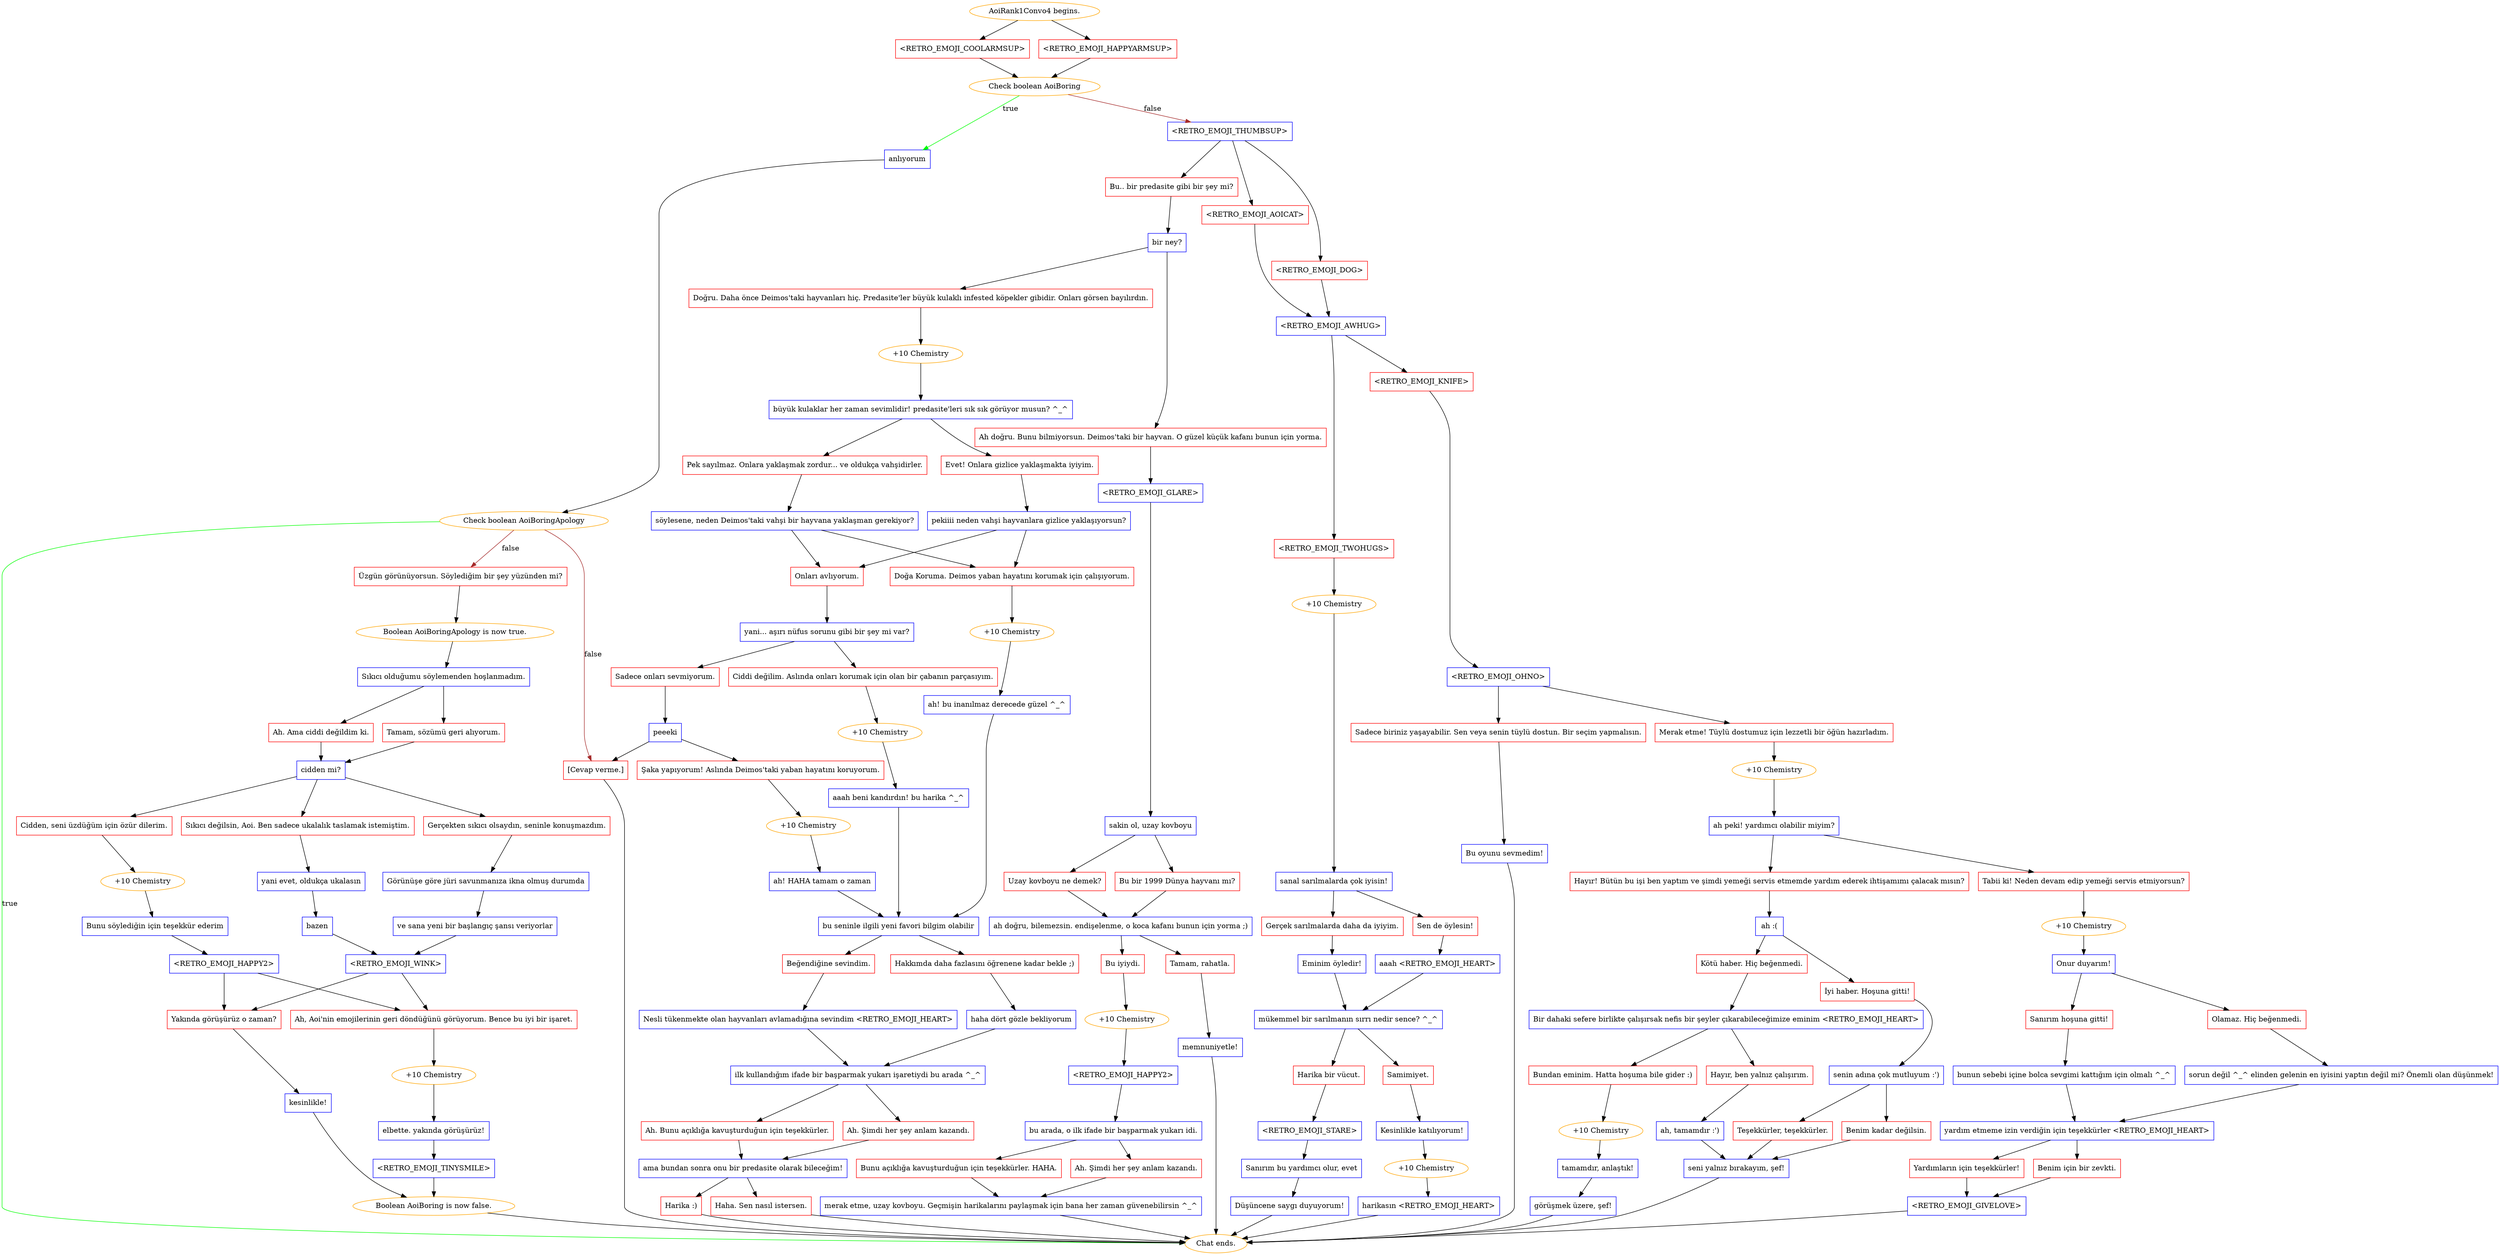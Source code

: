 digraph {
	"AoiRank1Convo4 begins." [color=orange];
		"AoiRank1Convo4 begins." -> j3984780202;
		"AoiRank1Convo4 begins." -> j3752937470;
	j3984780202 [label="<RETRO_EMOJI_COOLARMSUP>",shape=box,color=red];
		j3984780202 -> j2595172628;
	j3752937470 [label="<RETRO_EMOJI_HAPPYARMSUP>",shape=box,color=red];
		j3752937470 -> j2595172628;
	j2595172628 [label="Check boolean AoiBoring",color=orange];
		j2595172628 -> j3133327183 [label=true,color=green];
		j2595172628 -> j3325986911 [label=false,color=brown];
	j3133327183 [label="anlıyorum",shape=box,color=blue];
		j3133327183 -> j526861043;
	j3325986911 [label="<RETRO_EMOJI_THUMBSUP>",shape=box,color=blue];
		j3325986911 -> j3739495555;
		j3325986911 -> j2081296480;
		j3325986911 -> j3337479088;
	j526861043 [label="Check boolean AoiBoringApology",color=orange];
		j526861043 -> "Chat ends." [label=true,color=green];
		j526861043 -> j584251706 [label=false,color=brown];
		j526861043 -> j638777845 [label=false,color=brown];
	j3739495555 [label="Bu.. bir predasite gibi bir şey mi?",shape=box,color=red];
		j3739495555 -> j3991624984;
	j2081296480 [label="<RETRO_EMOJI_AOICAT>",shape=box,color=red];
		j2081296480 -> j1255677952;
	j3337479088 [label="<RETRO_EMOJI_DOG>",shape=box,color=red];
		j3337479088 -> j1255677952;
	"Chat ends." [color=orange];
	j584251706 [label="Üzgün görünüyorsun. Söylediğim bir şey yüzünden mi?",shape=box,color=red];
		j584251706 -> j4176584797;
	j638777845 [label="[Cevap verme.]",shape=box,color=red];
		j638777845 -> "Chat ends.";
	j3991624984 [label="bir ney?",shape=box,color=blue];
		j3991624984 -> j4189504590;
		j3991624984 -> j1569414669;
	j1255677952 [label="<RETRO_EMOJI_AWHUG>",shape=box,color=blue];
		j1255677952 -> j1480009206;
		j1255677952 -> j1327752491;
	j4176584797 [label="Boolean AoiBoringApology is now true.",color=orange];
		j4176584797 -> j3839910284;
	j4189504590 [label="Doğru. Daha önce Deimos'taki hayvanları hiç. Predasite'ler büyük kulaklı infested köpekler gibidir. Onları görsen bayılırdın.",shape=box,color=red];
		j4189504590 -> j2360611153;
	j1569414669 [label="Ah doğru. Bunu bilmiyorsun. Deimos'taki bir hayvan. O güzel küçük kafanı bunun için yorma.",shape=box,color=red];
		j1569414669 -> j2324313293;
	j1480009206 [label="<RETRO_EMOJI_TWOHUGS>",shape=box,color=red];
		j1480009206 -> j1920517274;
	j1327752491 [label="<RETRO_EMOJI_KNIFE>",shape=box,color=red];
		j1327752491 -> j2504863452;
	j3839910284 [label="Sıkıcı olduğumu söylemenden hoşlanmadım.",shape=box,color=blue];
		j3839910284 -> j211169897;
		j3839910284 -> j3814492013;
	j2360611153 [label="+10 Chemistry",color=orange];
		j2360611153 -> j9716299;
	j2324313293 [label="<RETRO_EMOJI_GLARE>",shape=box,color=blue];
		j2324313293 -> j656196128;
	j1920517274 [label="+10 Chemistry",color=orange];
		j1920517274 -> j2107473370;
	j2504863452 [label="<RETRO_EMOJI_OHNO>",shape=box,color=blue];
		j2504863452 -> j457291361;
		j2504863452 -> j3290231575;
	j211169897 [label="Ah. Ama ciddi değildim ki.",shape=box,color=red];
		j211169897 -> j3015065051;
	j3814492013 [label="Tamam, sözümü geri alıyorum.",shape=box,color=red];
		j3814492013 -> j3015065051;
	j9716299 [label="büyük kulaklar her zaman sevimlidir! predasite'leri sık sık görüyor musun? ^_^",shape=box,color=blue];
		j9716299 -> j2857546635;
		j9716299 -> j83455623;
	j656196128 [label="sakin ol, uzay kovboyu",shape=box,color=blue];
		j656196128 -> j1337336390;
		j656196128 -> j103028867;
	j2107473370 [label="sanal sarılmalarda çok iyisin!",shape=box,color=blue];
		j2107473370 -> j3268637359;
		j2107473370 -> j1136173870;
	j457291361 [label="Sadece biriniz yaşayabilir. Sen veya senin tüylü dostun. Bir seçim yapmalısın.",shape=box,color=red];
		j457291361 -> j1164849375;
	j3290231575 [label="Merak etme! Tüylü dostumuz için lezzetli bir öğün hazırladım.",shape=box,color=red];
		j3290231575 -> j2634326514;
	j3015065051 [label="cidden mi?",shape=box,color=blue];
		j3015065051 -> j4098423726;
		j3015065051 -> j660339834;
		j3015065051 -> j1287534827;
	j2857546635 [label="Pek sayılmaz. Onlara yaklaşmak zordur... ve oldukça vahşidirler.",shape=box,color=red];
		j2857546635 -> j1824503479;
	j83455623 [label="Evet! Onlara gizlice yaklaşmakta iyiyim.",shape=box,color=red];
		j83455623 -> j2173585078;
	j1337336390 [label="Uzay kovboyu ne demek?",shape=box,color=red];
		j1337336390 -> j2189624713;
	j103028867 [label="Bu bir 1999 Dünya hayvanı mı?",shape=box,color=red];
		j103028867 -> j2189624713;
	j3268637359 [label="Gerçek sarılmalarda daha da iyiyim.",shape=box,color=red];
		j3268637359 -> j1549229543;
	j1136173870 [label="Sen de öylesin!",shape=box,color=red];
		j1136173870 -> j3989875513;
	j1164849375 [label="Bu oyunu sevmedim!",shape=box,color=blue];
		j1164849375 -> "Chat ends.";
	j2634326514 [label="+10 Chemistry",color=orange];
		j2634326514 -> j4176419069;
	j4098423726 [label="Cidden, seni üzdüğüm için özür dilerim.",shape=box,color=red];
		j4098423726 -> j1774773255;
	j660339834 [label="Sıkıcı değilsin, Aoi. Ben sadece ukalalık taslamak istemiştim.",shape=box,color=red];
		j660339834 -> j2210200040;
	j1287534827 [label="Gerçekten sıkıcı olsaydın, seninle konuşmazdım.",shape=box,color=red];
		j1287534827 -> j384803520;
	j1824503479 [label="söylesene, neden Deimos'taki vahşi bir hayvana yaklaşman gerekiyor?",shape=box,color=blue];
		j1824503479 -> j1064933597;
		j1824503479 -> j2582656190;
	j2173585078 [label="pekiiii neden vahşi hayvanlara gizlice yaklaşıyorsun?",shape=box,color=blue];
		j2173585078 -> j1064933597;
		j2173585078 -> j2582656190;
	j2189624713 [label="ah doğru, bilemezsin. endişelenme, o koca kafanı bunun için yorma ;)",shape=box,color=blue];
		j2189624713 -> j1091208207;
		j2189624713 -> j1160484172;
	j1549229543 [label="Eminim öyledir!",shape=box,color=blue];
		j1549229543 -> j3459767805;
	j3989875513 [label="aaah <RETRO_EMOJI_HEART>",shape=box,color=blue];
		j3989875513 -> j3459767805;
	j4176419069 [label="ah peki! yardımcı olabilir miyim?",shape=box,color=blue];
		j4176419069 -> j1906186293;
		j4176419069 -> j3409630039;
	j1774773255 [label="+10 Chemistry",color=orange];
		j1774773255 -> j2320087952;
	j2210200040 [label="yani evet, oldukça ukalasın",shape=box,color=blue];
		j2210200040 -> j1392590889;
	j384803520 [label="Görünüşe göre jüri savunmanıza ikna olmuş durumda",shape=box,color=blue];
		j384803520 -> j1492194761;
	j1064933597 [label="Onları avlıyorum.",shape=box,color=red];
		j1064933597 -> j342619319;
	j2582656190 [label="Doğa Koruma. Deimos yaban hayatını korumak için çalışıyorum.",shape=box,color=red];
		j2582656190 -> j2852711051;
	j1091208207 [label="Bu iyiydi.",shape=box,color=red];
		j1091208207 -> j2553003083;
	j1160484172 [label="Tamam, rahatla.",shape=box,color=red];
		j1160484172 -> j2664431240;
	j3459767805 [label="mükemmel bir sarılmanın sırrı nedir sence? ^_^",shape=box,color=blue];
		j3459767805 -> j508730217;
		j3459767805 -> j2201847832;
	j1906186293 [label="Hayır! Bütün bu işi ben yaptım ve şimdi yemeği servis etmemde yardım ederek ihtişamımı çalacak mısın?",shape=box,color=red];
		j1906186293 -> j2326195693;
	j3409630039 [label="Tabii ki! Neden devam edip yemeği servis etmiyorsun?",shape=box,color=red];
		j3409630039 -> j242630336;
	j2320087952 [label="Bunu söylediğin için teşekkür ederim",shape=box,color=blue];
		j2320087952 -> j2436274820;
	j1392590889 [label="bazen",shape=box,color=blue];
		j1392590889 -> j4047046790;
	j1492194761 [label="ve sana yeni bir başlangıç şansı veriyorlar",shape=box,color=blue];
		j1492194761 -> j4047046790;
	j342619319 [label="yani... aşırı nüfus sorunu gibi bir şey mi var?",shape=box,color=blue];
		j342619319 -> j3932757131;
		j342619319 -> j299677006;
	j2852711051 [label="+10 Chemistry",color=orange];
		j2852711051 -> j2321285449;
	j2553003083 [label="+10 Chemistry",color=orange];
		j2553003083 -> j3710757282;
	j2664431240 [label="memnuniyetle!",shape=box,color=blue];
		j2664431240 -> "Chat ends.";
	j508730217 [label="Harika bir vücut.",shape=box,color=red];
		j508730217 -> j1411360857;
	j2201847832 [label="Samimiyet.",shape=box,color=red];
		j2201847832 -> j211372266;
	j2326195693 [label="ah :(",shape=box,color=blue];
		j2326195693 -> j2350805819;
		j2326195693 -> j2440750762;
	j242630336 [label="+10 Chemistry",color=orange];
		j242630336 -> j3852052885;
	j2436274820 [label="<RETRO_EMOJI_HAPPY2>",shape=box,color=blue];
		j2436274820 -> j1557390146;
		j2436274820 -> j3871648761;
	j4047046790 [label="<RETRO_EMOJI_WINK>",shape=box,color=blue];
		j4047046790 -> j1557390146;
		j4047046790 -> j3871648761;
	j3932757131 [label="Sadece onları sevmiyorum.",shape=box,color=red];
		j3932757131 -> j3992921508;
	j299677006 [label="Ciddi değilim. Aslında onları korumak için olan bir çabanın parçasıyım.",shape=box,color=red];
		j299677006 -> j2145913173;
	j2321285449 [label="ah! bu inanılmaz derecede güzel ^_^",shape=box,color=blue];
		j2321285449 -> j3293226169;
	j3710757282 [label="<RETRO_EMOJI_HAPPY2>",shape=box,color=blue];
		j3710757282 -> j2539678818;
	j1411360857 [label="<RETRO_EMOJI_STARE>",shape=box,color=blue];
		j1411360857 -> j819665633;
	j211372266 [label="Kesinlikle katılıyorum!",shape=box,color=blue];
		j211372266 -> j1825878555;
	j2350805819 [label="Kötü haber. Hiç beğenmedi.",shape=box,color=red];
		j2350805819 -> j2154017601;
	j2440750762 [label="İyi haber. Hoşuna gitti!",shape=box,color=red];
		j2440750762 -> j3950814628;
	j3852052885 [label="Onur duyarım!",shape=box,color=blue];
		j3852052885 -> j2412555718;
		j3852052885 -> j476049668;
	j1557390146 [label="Yakında görüşürüz o zaman?",shape=box,color=red];
		j1557390146 -> j4242524694;
	j3871648761 [label="Ah, Aoi'nin emojilerinin geri döndüğünü görüyorum. Bence bu iyi bir işaret.",shape=box,color=red];
		j3871648761 -> j1310290076;
	j3992921508 [label="peeeki",shape=box,color=blue];
		j3992921508 -> j2822093016;
		j3992921508 -> j638777845;
	j2145913173 [label="+10 Chemistry",color=orange];
		j2145913173 -> j4234136150;
	j3293226169 [label="bu seninle ilgili yeni favori bilgim olabilir",shape=box,color=blue];
		j3293226169 -> j895249064;
		j3293226169 -> j3980492256;
	j2539678818 [label="bu arada, o ilk ifade bir başparmak yukarı idi.",shape=box,color=blue];
		j2539678818 -> j1508897366;
		j2539678818 -> j3241624341;
	j819665633 [label="Sanırım bu yardımcı olur, evet",shape=box,color=blue];
		j819665633 -> j3396513991;
	j1825878555 [label="+10 Chemistry",color=orange];
		j1825878555 -> j2774014615;
	j2154017601 [label="Bir dahaki sefere birlikte çalışırsak nefis bir şeyler çıkarabileceğimize eminim <RETRO_EMOJI_HEART>",shape=box,color=blue];
		j2154017601 -> j1081919376;
		j2154017601 -> j2965589799;
	j3950814628 [label="senin adına çok mutluyum :')",shape=box,color=blue];
		j3950814628 -> j3575330815;
		j3950814628 -> j823974579;
	j2412555718 [label="Sanırım hoşuna gitti!",shape=box,color=red];
		j2412555718 -> j2815007159;
	j476049668 [label="Olamaz. Hiç beğenmedi.",shape=box,color=red];
		j476049668 -> j1818076936;
	j4242524694 [label="kesinlikle!",shape=box,color=blue];
		j4242524694 -> j1984221796;
	j1310290076 [label="+10 Chemistry",color=orange];
		j1310290076 -> j2887723932;
	j2822093016 [label="Şaka yapıyorum! Aslında Deimos'taki yaban hayatını koruyorum.",shape=box,color=red];
		j2822093016 -> j1555622954;
	j4234136150 [label="aaah beni kandırdın! bu harika ^_^",shape=box,color=blue];
		j4234136150 -> j3293226169;
	j895249064 [label="Beğendiğine sevindim.",shape=box,color=red];
		j895249064 -> j3488097934;
	j3980492256 [label="Hakkımda daha fazlasını öğrenene kadar bekle ;)",shape=box,color=red];
		j3980492256 -> j3835227167;
	j1508897366 [label="Bunu açıklığa kavuşturduğun için teşekkürler. HAHA.",shape=box,color=red];
		j1508897366 -> j1648748755;
	j3241624341 [label="Ah. Şimdi her şey anlam kazandı.",shape=box,color=red];
		j3241624341 -> j1648748755;
	j3396513991 [label="Düşüncene saygı duyuyorum!",shape=box,color=blue];
		j3396513991 -> "Chat ends.";
	j2774014615 [label="harikasın <RETRO_EMOJI_HEART>",shape=box,color=blue];
		j2774014615 -> "Chat ends.";
	j1081919376 [label="Bundan eminim. Hatta hoşuma bile gider :)",shape=box,color=red];
		j1081919376 -> j2414890733;
	j2965589799 [label="Hayır, ben yalnız çalışırım.",shape=box,color=red];
		j2965589799 -> j3650299752;
	j3575330815 [label="Teşekkürler, teşekkürler.",shape=box,color=red];
		j3575330815 -> j3058996427;
	j823974579 [label="Benim kadar değilsin.",shape=box,color=red];
		j823974579 -> j3058996427;
	j2815007159 [label="bunun sebebi içine bolca sevgimi kattığım için olmalı ^_^",shape=box,color=blue];
		j2815007159 -> j2005493813;
	j1818076936 [label="sorun değil ^_^ elinden gelenin en iyisini yaptın değil mi? Önemli olan düşünmek!",shape=box,color=blue];
		j1818076936 -> j2005493813;
	j1984221796 [label="Boolean AoiBoring is now false.",color=orange];
		j1984221796 -> "Chat ends.";
	j2887723932 [label="elbette. yakında görüşürüz!",shape=box,color=blue];
		j2887723932 -> j3248434141;
	j1555622954 [label="+10 Chemistry",color=orange];
		j1555622954 -> j2230423846;
	j3488097934 [label="Nesli tükenmekte olan hayvanları avlamadığına sevindim <RETRO_EMOJI_HEART>",shape=box,color=blue];
		j3488097934 -> j2717075824;
	j3835227167 [label="haha dört gözle bekliyorum",shape=box,color=blue];
		j3835227167 -> j2717075824;
	j1648748755 [label="merak etme, uzay kovboyu. Geçmişin harikalarını paylaşmak için bana her zaman güvenebilirsin ^_^",shape=box,color=blue];
		j1648748755 -> "Chat ends.";
	j2414890733 [label="+10 Chemistry",color=orange];
		j2414890733 -> j170909866;
	j3650299752 [label="ah, tamamdır :')",shape=box,color=blue];
		j3650299752 -> j3058996427;
	j3058996427 [label="seni yalnız bırakayım, şef!",shape=box,color=blue];
		j3058996427 -> "Chat ends.";
	j2005493813 [label="yardım etmeme izin verdiğin için teşekkürler <RETRO_EMOJI_HEART>",shape=box,color=blue];
		j2005493813 -> j2485422200;
		j2005493813 -> j2250389614;
	j3248434141 [label="<RETRO_EMOJI_TINYSMILE>",shape=box,color=blue];
		j3248434141 -> j1984221796;
	j2230423846 [label="ah! HAHA tamam o zaman",shape=box,color=blue];
		j2230423846 -> j3293226169;
	j2717075824 [label="ilk kullandığım ifade bir başparmak yukarı işaretiydi bu arada ^_^",shape=box,color=blue];
		j2717075824 -> j2310678889;
		j2717075824 -> j3919914055;
	j170909866 [label="tamamdır, anlaştık!",shape=box,color=blue];
		j170909866 -> j4104496589;
	j2485422200 [label="Yardımların için teşekkürler!",shape=box,color=red];
		j2485422200 -> j3329961820;
	j2250389614 [label="Benim için bir zevkti.",shape=box,color=red];
		j2250389614 -> j3329961820;
	j2310678889 [label="Ah. Bunu açıklığa kavuşturduğun için teşekkürler.",shape=box,color=red];
		j2310678889 -> j479340519;
	j3919914055 [label="Ah. Şimdi her şey anlam kazandı.",shape=box,color=red];
		j3919914055 -> j479340519;
	j4104496589 [label="görüşmek üzere, şef!",shape=box,color=blue];
		j4104496589 -> "Chat ends.";
	j3329961820 [label="<RETRO_EMOJI_GIVELOVE>",shape=box,color=blue];
		j3329961820 -> "Chat ends.";
	j479340519 [label="ama bundan sonra onu bir predasite olarak bileceğim!",shape=box,color=blue];
		j479340519 -> j2349002471;
		j479340519 -> j2006566420;
	j2349002471 [label="Harika :)",shape=box,color=red];
		j2349002471 -> "Chat ends.";
	j2006566420 [label="Haha. Sen nasıl istersen.",shape=box,color=red];
		j2006566420 -> "Chat ends.";
}